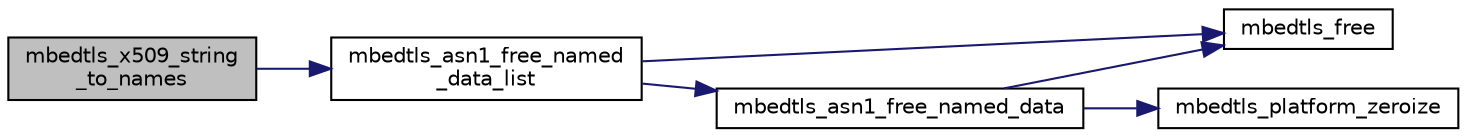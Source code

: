 digraph "mbedtls_x509_string_to_names"
{
 // LATEX_PDF_SIZE
  edge [fontname="Helvetica",fontsize="10",labelfontname="Helvetica",labelfontsize="10"];
  node [fontname="Helvetica",fontsize="10",shape=record];
  rankdir="LR";
  Node1 [label="mbedtls_x509_string\l_to_names",height=0.2,width=0.4,color="black", fillcolor="grey75", style="filled", fontcolor="black",tooltip=" "];
  Node1 -> Node2 [color="midnightblue",fontsize="10",style="solid",fontname="Helvetica"];
  Node2 [label="mbedtls_asn1_free_named\l_data_list",height=0.2,width=0.4,color="black", fillcolor="white", style="filled",URL="$d7/d01/group__asn1__module.html#gafd1a084a9285cebcd289bf6df0e6c021",tooltip="Free all entries in a mbedtls_asn1_named_data list Head will be set to NULL."];
  Node2 -> Node3 [color="midnightblue",fontsize="10",style="solid",fontname="Helvetica"];
  Node3 [label="mbedtls_asn1_free_named_data",height=0.2,width=0.4,color="black", fillcolor="white", style="filled",URL="$d7/d01/group__asn1__module.html#ga46abb857e148f22a616b56b66a781506",tooltip="Free a mbedtls_asn1_named_data entry."];
  Node3 -> Node4 [color="midnightblue",fontsize="10",style="solid",fontname="Helvetica"];
  Node4 [label="mbedtls_free",height=0.2,width=0.4,color="black", fillcolor="white", style="filled",URL="$dc/d3f/platform_8c.html#a5aeffbc9179142d77ef35d3266d5fc4d",tooltip=" "];
  Node3 -> Node5 [color="midnightblue",fontsize="10",style="solid",fontname="Helvetica"];
  Node5 [label="mbedtls_platform_zeroize",height=0.2,width=0.4,color="black", fillcolor="white", style="filled",URL="$dd/dde/platform__util_8c.html#aa4e36b2c1c58d8ad89e1e11b6ebea2d9",tooltip="Securely zeroize a buffer."];
  Node2 -> Node4 [color="midnightblue",fontsize="10",style="solid",fontname="Helvetica"];
}
